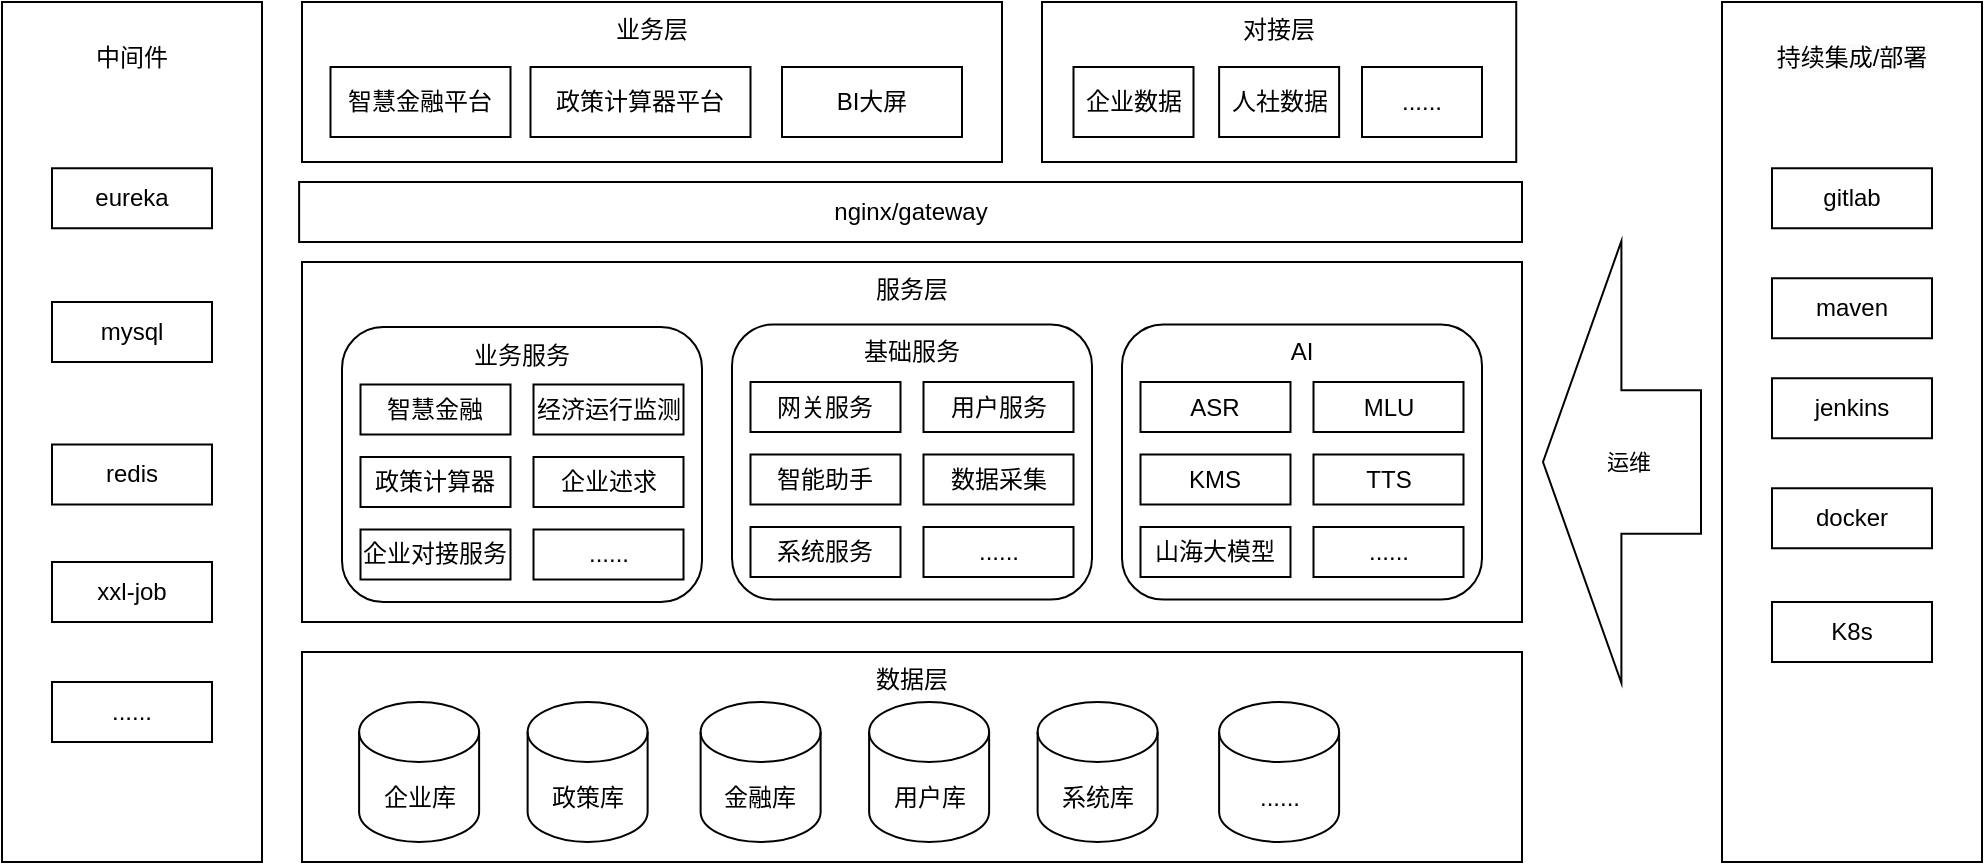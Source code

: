 <mxfile version="21.6.9" type="github">
  <diagram name="第 1 页" id="PB_nf5uyEakX5CC_Q3U3">
    <mxGraphModel dx="1397" dy="741" grid="1" gridSize="10" guides="1" tooltips="1" connect="1" arrows="1" fold="1" page="1" pageScale="1" pageWidth="827" pageHeight="1169" math="0" shadow="0">
      <root>
        <mxCell id="0" />
        <mxCell id="1" parent="0" />
        <mxCell id="RwFWexjP3_oaEFjTqjFq-1" value="业务层" style="rounded=0;whiteSpace=wrap;html=1;verticalAlign=top;" vertex="1" parent="1">
          <mxGeometry x="160" y="170" width="350" height="80" as="geometry" />
        </mxCell>
        <mxCell id="RwFWexjP3_oaEFjTqjFq-2" value="智慧金融平台" style="rounded=0;whiteSpace=wrap;html=1;" vertex="1" parent="1">
          <mxGeometry x="174.25" y="202.5" width="90" height="35" as="geometry" />
        </mxCell>
        <mxCell id="RwFWexjP3_oaEFjTqjFq-5" value="政策计算器平台" style="rounded=0;whiteSpace=wrap;html=1;" vertex="1" parent="1">
          <mxGeometry x="274.25" y="202.5" width="110" height="35" as="geometry" />
        </mxCell>
        <mxCell id="RwFWexjP3_oaEFjTqjFq-9" value="服务层" style="rounded=0;whiteSpace=wrap;html=1;verticalAlign=top;" vertex="1" parent="1">
          <mxGeometry x="160" y="300" width="610" height="180" as="geometry" />
        </mxCell>
        <mxCell id="RwFWexjP3_oaEFjTqjFq-16" value="&lt;div style=&quot;&quot;&gt;&lt;span style=&quot;background-color: initial;&quot;&gt;业务服务&lt;/span&gt;&lt;/div&gt;" style="rounded=1;whiteSpace=wrap;html=1;align=center;verticalAlign=top;" vertex="1" parent="1">
          <mxGeometry x="180" y="332.5" width="180" height="137.5" as="geometry" />
        </mxCell>
        <mxCell id="RwFWexjP3_oaEFjTqjFq-17" value="智慧金融" style="rounded=0;whiteSpace=wrap;html=1;" vertex="1" parent="1">
          <mxGeometry x="189.25" y="361.25" width="75" height="25" as="geometry" />
        </mxCell>
        <mxCell id="RwFWexjP3_oaEFjTqjFq-18" value="经济运行监测" style="rounded=0;whiteSpace=wrap;html=1;" vertex="1" parent="1">
          <mxGeometry x="275.75" y="361.25" width="75" height="25" as="geometry" />
        </mxCell>
        <mxCell id="RwFWexjP3_oaEFjTqjFq-19" value="政策计算器" style="rounded=0;whiteSpace=wrap;html=1;" vertex="1" parent="1">
          <mxGeometry x="189.25" y="397.5" width="75" height="25" as="geometry" />
        </mxCell>
        <mxCell id="RwFWexjP3_oaEFjTqjFq-20" value="企业述求" style="rounded=0;whiteSpace=wrap;html=1;" vertex="1" parent="1">
          <mxGeometry x="275.75" y="397.5" width="75" height="25" as="geometry" />
        </mxCell>
        <mxCell id="RwFWexjP3_oaEFjTqjFq-23" value="......" style="rounded=0;whiteSpace=wrap;html=1;" vertex="1" parent="1">
          <mxGeometry x="275.75" y="433.75" width="75" height="25" as="geometry" />
        </mxCell>
        <mxCell id="RwFWexjP3_oaEFjTqjFq-24" value="企业对接服务" style="rounded=0;whiteSpace=wrap;html=1;" vertex="1" parent="1">
          <mxGeometry x="189.25" y="433.75" width="75" height="25" as="geometry" />
        </mxCell>
        <mxCell id="RwFWexjP3_oaEFjTqjFq-25" value="&lt;div style=&quot;&quot;&gt;&lt;span style=&quot;background-color: initial;&quot;&gt;基础服务&lt;/span&gt;&lt;/div&gt;" style="rounded=1;whiteSpace=wrap;html=1;align=center;verticalAlign=top;" vertex="1" parent="1">
          <mxGeometry x="375" y="331.25" width="180" height="137.5" as="geometry" />
        </mxCell>
        <mxCell id="RwFWexjP3_oaEFjTqjFq-26" value="网关服务" style="rounded=0;whiteSpace=wrap;html=1;" vertex="1" parent="1">
          <mxGeometry x="384.25" y="360" width="75" height="25" as="geometry" />
        </mxCell>
        <mxCell id="RwFWexjP3_oaEFjTqjFq-27" value="用户服务" style="rounded=0;whiteSpace=wrap;html=1;" vertex="1" parent="1">
          <mxGeometry x="470.75" y="360" width="75" height="25" as="geometry" />
        </mxCell>
        <mxCell id="RwFWexjP3_oaEFjTqjFq-28" value="智能助手" style="rounded=0;whiteSpace=wrap;html=1;" vertex="1" parent="1">
          <mxGeometry x="384.25" y="396.25" width="75" height="25" as="geometry" />
        </mxCell>
        <mxCell id="RwFWexjP3_oaEFjTqjFq-29" value="数据采集" style="rounded=0;whiteSpace=wrap;html=1;" vertex="1" parent="1">
          <mxGeometry x="470.75" y="396.25" width="75" height="25" as="geometry" />
        </mxCell>
        <mxCell id="RwFWexjP3_oaEFjTqjFq-30" value="......" style="rounded=0;whiteSpace=wrap;html=1;" vertex="1" parent="1">
          <mxGeometry x="470.75" y="432.5" width="75" height="25" as="geometry" />
        </mxCell>
        <mxCell id="RwFWexjP3_oaEFjTqjFq-31" value="系统服务" style="rounded=0;whiteSpace=wrap;html=1;" vertex="1" parent="1">
          <mxGeometry x="384.25" y="432.5" width="75" height="25" as="geometry" />
        </mxCell>
        <mxCell id="RwFWexjP3_oaEFjTqjFq-32" value="&lt;div style=&quot;&quot;&gt;&lt;span style=&quot;background-color: initial;&quot;&gt;AI&lt;/span&gt;&lt;/div&gt;" style="rounded=1;whiteSpace=wrap;html=1;align=center;verticalAlign=top;" vertex="1" parent="1">
          <mxGeometry x="570" y="331.25" width="180" height="137.5" as="geometry" />
        </mxCell>
        <mxCell id="RwFWexjP3_oaEFjTqjFq-33" value="ASR" style="rounded=0;whiteSpace=wrap;html=1;" vertex="1" parent="1">
          <mxGeometry x="579.25" y="360" width="75" height="25" as="geometry" />
        </mxCell>
        <mxCell id="RwFWexjP3_oaEFjTqjFq-34" value="MLU" style="rounded=0;whiteSpace=wrap;html=1;" vertex="1" parent="1">
          <mxGeometry x="665.75" y="360" width="75" height="25" as="geometry" />
        </mxCell>
        <mxCell id="RwFWexjP3_oaEFjTqjFq-35" value="KMS" style="rounded=0;whiteSpace=wrap;html=1;" vertex="1" parent="1">
          <mxGeometry x="579.25" y="396.25" width="75" height="25" as="geometry" />
        </mxCell>
        <mxCell id="RwFWexjP3_oaEFjTqjFq-36" value="TTS" style="rounded=0;whiteSpace=wrap;html=1;" vertex="1" parent="1">
          <mxGeometry x="665.75" y="396.25" width="75" height="25" as="geometry" />
        </mxCell>
        <mxCell id="RwFWexjP3_oaEFjTqjFq-37" value="......" style="rounded=0;whiteSpace=wrap;html=1;" vertex="1" parent="1">
          <mxGeometry x="665.75" y="432.5" width="75" height="25" as="geometry" />
        </mxCell>
        <mxCell id="RwFWexjP3_oaEFjTqjFq-38" value="山海大模型" style="rounded=0;whiteSpace=wrap;html=1;" vertex="1" parent="1">
          <mxGeometry x="579.25" y="432.5" width="75" height="25" as="geometry" />
        </mxCell>
        <mxCell id="RwFWexjP3_oaEFjTqjFq-39" value="BI大屏" style="rounded=0;whiteSpace=wrap;html=1;" vertex="1" parent="1">
          <mxGeometry x="400" y="202.5" width="90" height="35" as="geometry" />
        </mxCell>
        <mxCell id="RwFWexjP3_oaEFjTqjFq-40" value="对接层" style="rounded=0;whiteSpace=wrap;html=1;verticalAlign=top;" vertex="1" parent="1">
          <mxGeometry x="530" y="170" width="237.12" height="80" as="geometry" />
        </mxCell>
        <mxCell id="RwFWexjP3_oaEFjTqjFq-41" value="企业数据" style="rounded=0;whiteSpace=wrap;html=1;" vertex="1" parent="1">
          <mxGeometry x="545.75" y="202.5" width="60" height="35" as="geometry" />
        </mxCell>
        <mxCell id="RwFWexjP3_oaEFjTqjFq-42" value="人社数据" style="rounded=0;whiteSpace=wrap;html=1;" vertex="1" parent="1">
          <mxGeometry x="618.56" y="202.5" width="60" height="35" as="geometry" />
        </mxCell>
        <mxCell id="RwFWexjP3_oaEFjTqjFq-43" value="......" style="rounded=0;whiteSpace=wrap;html=1;" vertex="1" parent="1">
          <mxGeometry x="690" y="202.5" width="60" height="35" as="geometry" />
        </mxCell>
        <mxCell id="RwFWexjP3_oaEFjTqjFq-44" value="nginx/gateway" style="rounded=0;whiteSpace=wrap;html=1;" vertex="1" parent="1">
          <mxGeometry x="158.56" y="260" width="611.44" height="30" as="geometry" />
        </mxCell>
        <mxCell id="RwFWexjP3_oaEFjTqjFq-45" value="数据层" style="rounded=0;whiteSpace=wrap;html=1;verticalAlign=top;" vertex="1" parent="1">
          <mxGeometry x="160" y="495" width="610" height="105" as="geometry" />
        </mxCell>
        <mxCell id="RwFWexjP3_oaEFjTqjFq-46" value="企业库" style="shape=cylinder3;whiteSpace=wrap;html=1;boundedLbl=1;backgroundOutline=1;size=15;" vertex="1" parent="1">
          <mxGeometry x="188.56" y="520" width="60" height="70" as="geometry" />
        </mxCell>
        <mxCell id="RwFWexjP3_oaEFjTqjFq-47" value="政策库" style="shape=cylinder3;whiteSpace=wrap;html=1;boundedLbl=1;backgroundOutline=1;size=15;" vertex="1" parent="1">
          <mxGeometry x="272.81" y="520" width="60" height="70" as="geometry" />
        </mxCell>
        <mxCell id="RwFWexjP3_oaEFjTqjFq-48" value="金融库" style="shape=cylinder3;whiteSpace=wrap;html=1;boundedLbl=1;backgroundOutline=1;size=15;" vertex="1" parent="1">
          <mxGeometry x="359.31" y="520" width="60" height="70" as="geometry" />
        </mxCell>
        <mxCell id="RwFWexjP3_oaEFjTqjFq-49" value="用户库" style="shape=cylinder3;whiteSpace=wrap;html=1;boundedLbl=1;backgroundOutline=1;size=15;" vertex="1" parent="1">
          <mxGeometry x="443.56" y="520" width="60" height="70" as="geometry" />
        </mxCell>
        <mxCell id="RwFWexjP3_oaEFjTqjFq-50" value="系统库" style="shape=cylinder3;whiteSpace=wrap;html=1;boundedLbl=1;backgroundOutline=1;size=15;" vertex="1" parent="1">
          <mxGeometry x="527.81" y="520" width="60" height="70" as="geometry" />
        </mxCell>
        <mxCell id="RwFWexjP3_oaEFjTqjFq-51" value="......" style="shape=cylinder3;whiteSpace=wrap;html=1;boundedLbl=1;backgroundOutline=1;size=15;" vertex="1" parent="1">
          <mxGeometry x="618.56" y="520" width="60" height="70" as="geometry" />
        </mxCell>
        <mxCell id="RwFWexjP3_oaEFjTqjFq-54" value="&#xa;&lt;span style=&quot;color: rgb(0, 0, 0); font-family: Helvetica; font-size: 12px; font-style: normal; font-variant-ligatures: normal; font-variant-caps: normal; font-weight: 400; letter-spacing: normal; orphans: 2; text-align: center; text-indent: 0px; text-transform: none; widows: 2; word-spacing: 0px; -webkit-text-stroke-width: 0px; background-color: rgb(251, 251, 251); text-decoration-thickness: initial; text-decoration-style: initial; text-decoration-color: initial; float: none; display: inline !important;&quot;&gt;持续集成/部署&lt;/span&gt;&#xa;&#xa;" style="rounded=0;whiteSpace=wrap;html=1;verticalAlign=top;" vertex="1" parent="1">
          <mxGeometry x="870" y="170" width="130" height="430" as="geometry" />
        </mxCell>
        <mxCell id="RwFWexjP3_oaEFjTqjFq-55" value="gitlab" style="rounded=0;whiteSpace=wrap;html=1;" vertex="1" parent="1">
          <mxGeometry x="895" y="253.13" width="80" height="30" as="geometry" />
        </mxCell>
        <mxCell id="RwFWexjP3_oaEFjTqjFq-56" value="maven" style="rounded=0;whiteSpace=wrap;html=1;" vertex="1" parent="1">
          <mxGeometry x="895" y="308.13" width="80" height="30" as="geometry" />
        </mxCell>
        <mxCell id="RwFWexjP3_oaEFjTqjFq-57" value="jenkins" style="rounded=0;whiteSpace=wrap;html=1;" vertex="1" parent="1">
          <mxGeometry x="895" y="358.13" width="80" height="30" as="geometry" />
        </mxCell>
        <mxCell id="RwFWexjP3_oaEFjTqjFq-58" value="docker" style="rounded=0;whiteSpace=wrap;html=1;" vertex="1" parent="1">
          <mxGeometry x="895" y="413.13" width="80" height="30" as="geometry" />
        </mxCell>
        <mxCell id="RwFWexjP3_oaEFjTqjFq-59" value="K8s" style="rounded=0;whiteSpace=wrap;html=1;" vertex="1" parent="1">
          <mxGeometry x="895" y="470" width="80" height="30" as="geometry" />
        </mxCell>
        <mxCell id="RwFWexjP3_oaEFjTqjFq-60" value="" style="shape=flexArrow;endArrow=classic;html=1;rounded=0;endWidth=148.333;endSize=12.733;width=71.667;" edge="1" parent="1">
          <mxGeometry width="50" height="50" relative="1" as="geometry">
            <mxPoint x="860" y="400" as="sourcePoint" />
            <mxPoint x="780" y="400" as="targetPoint" />
          </mxGeometry>
        </mxCell>
        <mxCell id="RwFWexjP3_oaEFjTqjFq-64" value="运维" style="edgeLabel;html=1;align=center;verticalAlign=middle;resizable=0;points=[];" vertex="1" connectable="0" parent="RwFWexjP3_oaEFjTqjFq-60">
          <mxGeometry x="0.308" relative="1" as="geometry">
            <mxPoint x="15" as="offset" />
          </mxGeometry>
        </mxCell>
        <mxCell id="RwFWexjP3_oaEFjTqjFq-65" value="&lt;br&gt;中间件" style="rounded=0;whiteSpace=wrap;html=1;verticalAlign=top;" vertex="1" parent="1">
          <mxGeometry x="10" y="170" width="130" height="430" as="geometry" />
        </mxCell>
        <mxCell id="RwFWexjP3_oaEFjTqjFq-66" value="eureka" style="rounded=0;whiteSpace=wrap;html=1;" vertex="1" parent="1">
          <mxGeometry x="35" y="253.13" width="80" height="30" as="geometry" />
        </mxCell>
        <mxCell id="RwFWexjP3_oaEFjTqjFq-67" value="mysql" style="rounded=0;whiteSpace=wrap;html=1;" vertex="1" parent="1">
          <mxGeometry x="35" y="320" width="80" height="30" as="geometry" />
        </mxCell>
        <mxCell id="RwFWexjP3_oaEFjTqjFq-68" value="redis" style="rounded=0;whiteSpace=wrap;html=1;" vertex="1" parent="1">
          <mxGeometry x="35" y="391.25" width="80" height="30" as="geometry" />
        </mxCell>
        <mxCell id="RwFWexjP3_oaEFjTqjFq-69" value="xxl-job" style="rounded=0;whiteSpace=wrap;html=1;" vertex="1" parent="1">
          <mxGeometry x="35" y="450" width="80" height="30" as="geometry" />
        </mxCell>
        <mxCell id="RwFWexjP3_oaEFjTqjFq-70" value="......" style="rounded=0;whiteSpace=wrap;html=1;" vertex="1" parent="1">
          <mxGeometry x="35" y="510" width="80" height="30" as="geometry" />
        </mxCell>
      </root>
    </mxGraphModel>
  </diagram>
</mxfile>
